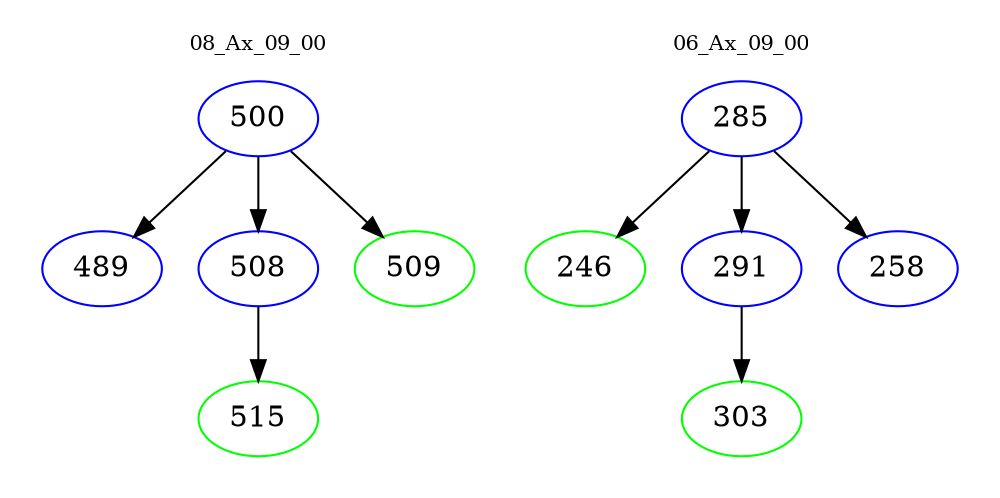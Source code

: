 digraph{
subgraph cluster_0 {
color = white
label = "08_Ax_09_00";
fontsize=10;
T0_500 [label="500", color="blue"]
T0_500 -> T0_489 [color="black"]
T0_489 [label="489", color="blue"]
T0_500 -> T0_508 [color="black"]
T0_508 [label="508", color="blue"]
T0_508 -> T0_515 [color="black"]
T0_515 [label="515", color="green"]
T0_500 -> T0_509 [color="black"]
T0_509 [label="509", color="green"]
}
subgraph cluster_1 {
color = white
label = "06_Ax_09_00";
fontsize=10;
T1_285 [label="285", color="blue"]
T1_285 -> T1_246 [color="black"]
T1_246 [label="246", color="green"]
T1_285 -> T1_291 [color="black"]
T1_291 [label="291", color="blue"]
T1_291 -> T1_303 [color="black"]
T1_303 [label="303", color="green"]
T1_285 -> T1_258 [color="black"]
T1_258 [label="258", color="blue"]
}
}
